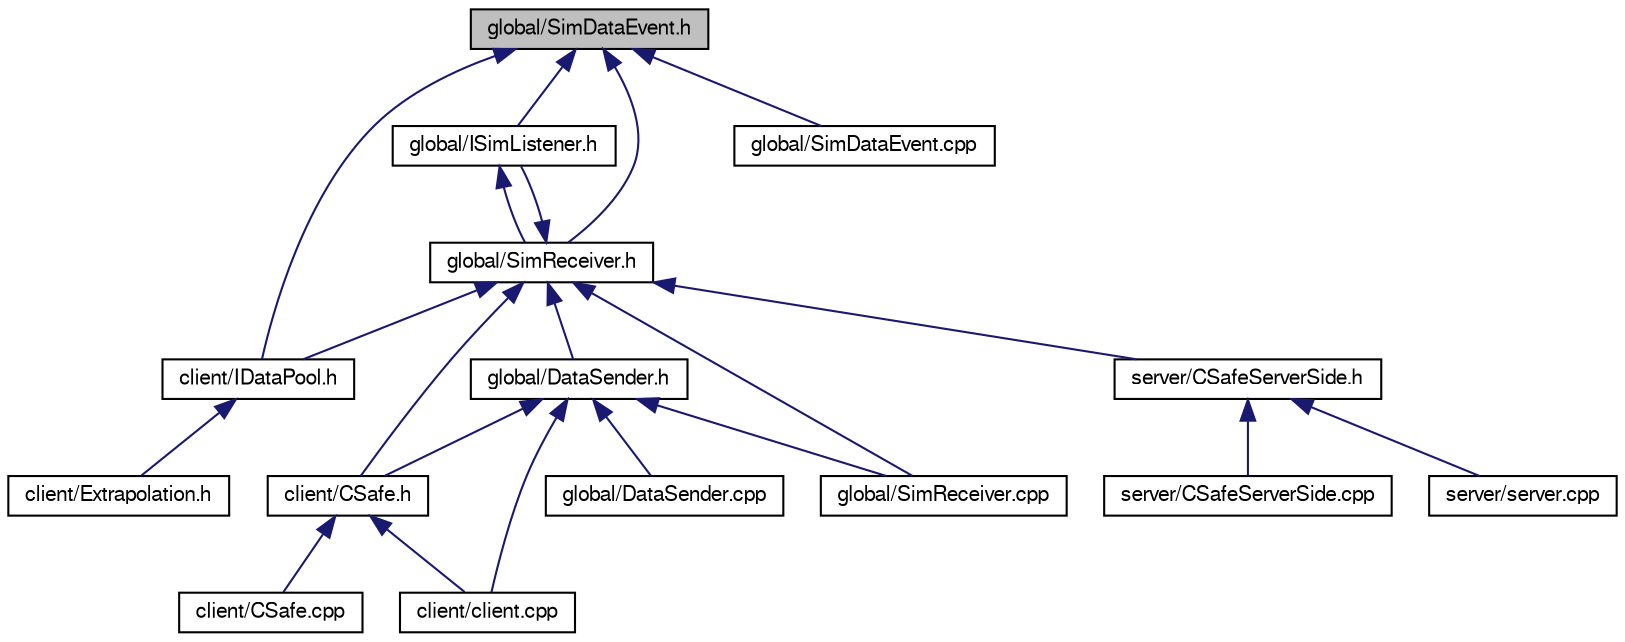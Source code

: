 digraph "global/SimDataEvent.h"
{
  bgcolor="transparent";
  edge [fontname="FreeSans",fontsize="10",labelfontname="FreeSans",labelfontsize="10"];
  node [fontname="FreeSans",fontsize="10",shape=record];
  Node1 [label="global/SimDataEvent.h",height=0.2,width=0.4,color="black", fillcolor="grey75", style="filled" fontcolor="black"];
  Node1 -> Node2 [dir="back",color="midnightblue",fontsize="10",style="solid",fontname="FreeSans"];
  Node2 [label="client/IDataPool.h",height=0.2,width=0.4,color="black",URL="$IDataPool_8h.html"];
  Node2 -> Node3 [dir="back",color="midnightblue",fontsize="10",style="solid",fontname="FreeSans"];
  Node3 [label="client/Extrapolation.h",height=0.2,width=0.4,color="black",URL="$Extrapolation_8h.html"];
  Node1 -> Node4 [dir="back",color="midnightblue",fontsize="10",style="solid",fontname="FreeSans"];
  Node4 [label="global/ISimListener.h",height=0.2,width=0.4,color="black",URL="$ISimListener_8h.html"];
  Node4 -> Node5 [dir="back",color="midnightblue",fontsize="10",style="solid",fontname="FreeSans"];
  Node5 [label="global/SimReceiver.h",height=0.2,width=0.4,color="black",URL="$SimReceiver_8h.html",tooltip="Header for the class SimReceiver. "];
  Node5 -> Node6 [dir="back",color="midnightblue",fontsize="10",style="solid",fontname="FreeSans"];
  Node6 [label="client/CSafe.h",height=0.2,width=0.4,color="black",URL="$CSafe_8h.html"];
  Node6 -> Node7 [dir="back",color="midnightblue",fontsize="10",style="solid",fontname="FreeSans"];
  Node7 [label="client/client.cpp",height=0.2,width=0.4,color="black",URL="$client_2client_8cpp.html"];
  Node6 -> Node8 [dir="back",color="midnightblue",fontsize="10",style="solid",fontname="FreeSans"];
  Node8 [label="client/CSafe.cpp",height=0.2,width=0.4,color="black",URL="$CSafe_8cpp.html"];
  Node5 -> Node2 [dir="back",color="midnightblue",fontsize="10",style="solid",fontname="FreeSans"];
  Node5 -> Node9 [dir="back",color="midnightblue",fontsize="10",style="solid",fontname="FreeSans"];
  Node9 [label="global/DataSender.h",height=0.2,width=0.4,color="black",URL="$DataSender_8h.html"];
  Node9 -> Node6 [dir="back",color="midnightblue",fontsize="10",style="solid",fontname="FreeSans"];
  Node9 -> Node7 [dir="back",color="midnightblue",fontsize="10",style="solid",fontname="FreeSans"];
  Node9 -> Node10 [dir="back",color="midnightblue",fontsize="10",style="solid",fontname="FreeSans"];
  Node10 [label="global/DataSender.cpp",height=0.2,width=0.4,color="black",URL="$DataSender_8cpp.html"];
  Node9 -> Node11 [dir="back",color="midnightblue",fontsize="10",style="solid",fontname="FreeSans"];
  Node11 [label="global/SimReceiver.cpp",height=0.2,width=0.4,color="black",URL="$SimReceiver_8cpp.html"];
  Node5 -> Node4 [dir="back",color="midnightblue",fontsize="10",style="solid",fontname="FreeSans"];
  Node5 -> Node11 [dir="back",color="midnightblue",fontsize="10",style="solid",fontname="FreeSans"];
  Node5 -> Node12 [dir="back",color="midnightblue",fontsize="10",style="solid",fontname="FreeSans"];
  Node12 [label="server/CSafeServerSide.h",height=0.2,width=0.4,color="black",URL="$CSafeServerSide_8h.html"];
  Node12 -> Node13 [dir="back",color="midnightblue",fontsize="10",style="solid",fontname="FreeSans"];
  Node13 [label="server/CSafeServerSide.cpp",height=0.2,width=0.4,color="black",URL="$CSafeServerSide_8cpp.html"];
  Node12 -> Node14 [dir="back",color="midnightblue",fontsize="10",style="solid",fontname="FreeSans"];
  Node14 [label="server/server.cpp",height=0.2,width=0.4,color="black",URL="$server_2Server_8cpp.html"];
  Node1 -> Node5 [dir="back",color="midnightblue",fontsize="10",style="solid",fontname="FreeSans"];
  Node1 -> Node15 [dir="back",color="midnightblue",fontsize="10",style="solid",fontname="FreeSans"];
  Node15 [label="global/SimDataEvent.cpp",height=0.2,width=0.4,color="black",URL="$SimDataEvent_8cpp.html"];
}
